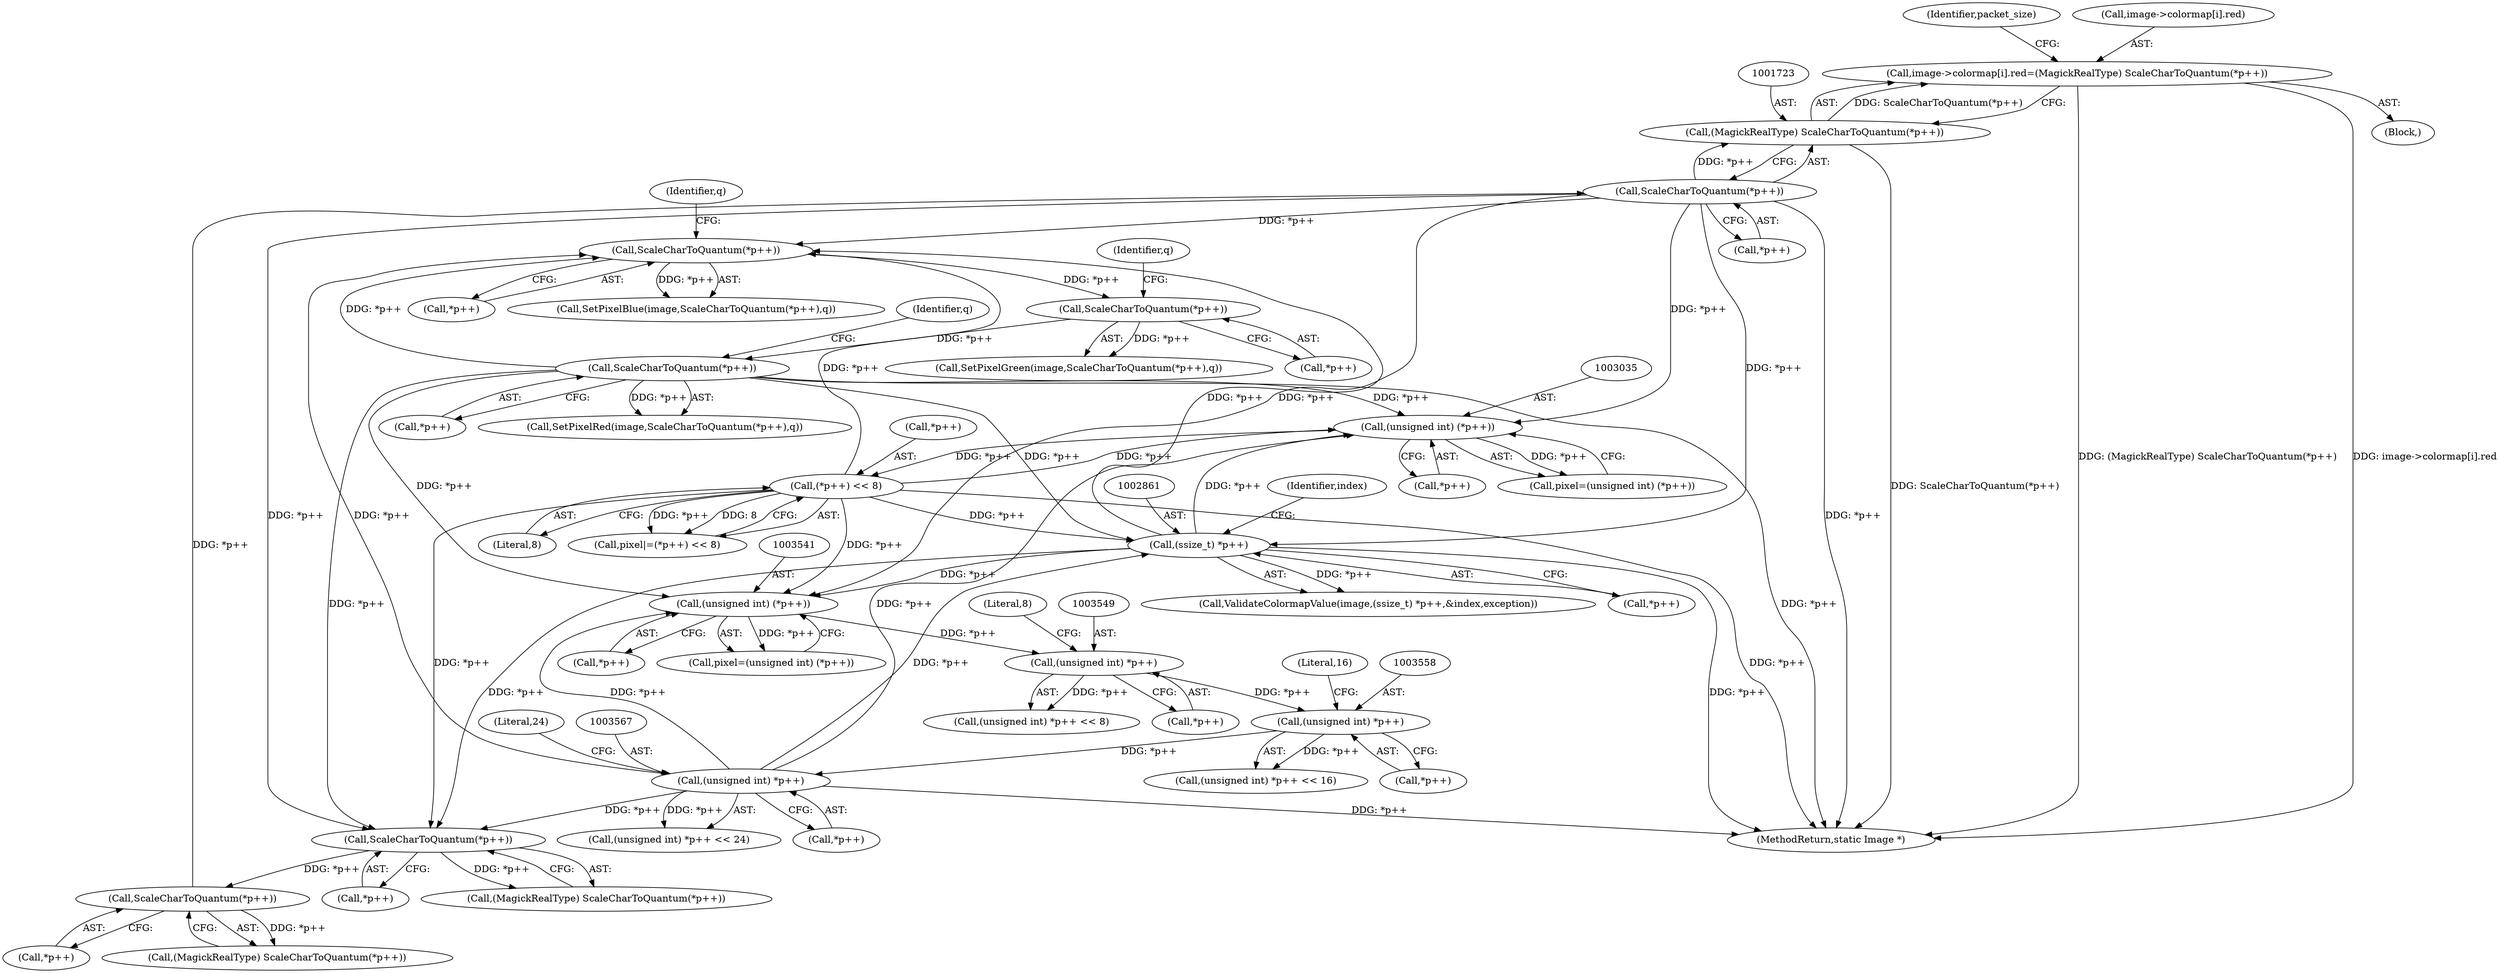 digraph "0_ImageMagick_db0add932fb850d762b02604ca3053b7d7ab6deb@array" {
"1001714" [label="(Call,image->colormap[i].red=(MagickRealType) ScaleCharToQuantum(*p++))"];
"1001722" [label="(Call,(MagickRealType) ScaleCharToQuantum(*p++))"];
"1001724" [label="(Call,ScaleCharToQuantum(*p++))"];
"1001710" [label="(Call,ScaleCharToQuantum(*p++))"];
"1001696" [label="(Call,ScaleCharToQuantum(*p++))"];
"1003385" [label="(Call,ScaleCharToQuantum(*p++))"];
"1003378" [label="(Call,ScaleCharToQuantum(*p++))"];
"1003371" [label="(Call,ScaleCharToQuantum(*p++))"];
"1003041" [label="(Call,(*p++) << 8)"];
"1003034" [label="(Call,(unsigned int) (*p++))"];
"1002860" [label="(Call,(ssize_t) *p++)"];
"1003566" [label="(Call,(unsigned int) *p++)"];
"1003557" [label="(Call,(unsigned int) *p++)"];
"1003548" [label="(Call,(unsigned int) *p++)"];
"1003540" [label="(Call,(unsigned int) (*p++))"];
"1003042" [label="(Call,*p++)"];
"1001725" [label="(Call,*p++)"];
"1003945" [label="(MethodReturn,static Image *)"];
"1003386" [label="(Call,*p++)"];
"1003553" [label="(Literal,8)"];
"1003376" [label="(Call,SetPixelGreen(image,ScaleCharToQuantum(*p++),q))"];
"1001711" [label="(Call,*p++)"];
"1003542" [label="(Call,*p++)"];
"1001724" [label="(Call,ScaleCharToQuantum(*p++))"];
"1003375" [label="(Identifier,q)"];
"1003571" [label="(Literal,24)"];
"1003562" [label="(Literal,16)"];
"1001685" [label="(Block,)"];
"1003379" [label="(Call,*p++)"];
"1003547" [label="(Call,(unsigned int) *p++ << 8)"];
"1003540" [label="(Call,(unsigned int) (*p++))"];
"1003385" [label="(Call,ScaleCharToQuantum(*p++))"];
"1003039" [label="(Call,pixel|=(*p++) << 8)"];
"1003036" [label="(Call,*p++)"];
"1001696" [label="(Call,ScaleCharToQuantum(*p++))"];
"1003568" [label="(Call,*p++)"];
"1001730" [label="(Identifier,packet_size)"];
"1003557" [label="(Call,(unsigned int) *p++)"];
"1001710" [label="(Call,ScaleCharToQuantum(*p++))"];
"1003565" [label="(Call,(unsigned int) *p++ << 24)"];
"1003383" [label="(Call,SetPixelRed(image,ScaleCharToQuantum(*p++),q))"];
"1003559" [label="(Call,*p++)"];
"1002866" [label="(Identifier,index)"];
"1003538" [label="(Call,pixel=(unsigned int) (*p++))"];
"1003041" [label="(Call,(*p++) << 8)"];
"1003371" [label="(Call,ScaleCharToQuantum(*p++))"];
"1003382" [label="(Identifier,q)"];
"1002862" [label="(Call,*p++)"];
"1001715" [label="(Call,image->colormap[i].red)"];
"1001714" [label="(Call,image->colormap[i].red=(MagickRealType) ScaleCharToQuantum(*p++))"];
"1003378" [label="(Call,ScaleCharToQuantum(*p++))"];
"1003550" [label="(Call,*p++)"];
"1003556" [label="(Call,(unsigned int) *p++ << 16)"];
"1001697" [label="(Call,*p++)"];
"1002860" [label="(Call,(ssize_t) *p++)"];
"1003372" [label="(Call,*p++)"];
"1003369" [label="(Call,SetPixelBlue(image,ScaleCharToQuantum(*p++),q))"];
"1003034" [label="(Call,(unsigned int) (*p++))"];
"1001708" [label="(Call,(MagickRealType) ScaleCharToQuantum(*p++))"];
"1001722" [label="(Call,(MagickRealType) ScaleCharToQuantum(*p++))"];
"1003045" [label="(Literal,8)"];
"1002858" [label="(Call,ValidateColormapValue(image,(ssize_t) *p++,&index,exception))"];
"1003548" [label="(Call,(unsigned int) *p++)"];
"1003389" [label="(Identifier,q)"];
"1003566" [label="(Call,(unsigned int) *p++)"];
"1003032" [label="(Call,pixel=(unsigned int) (*p++))"];
"1001694" [label="(Call,(MagickRealType) ScaleCharToQuantum(*p++))"];
"1001714" -> "1001685"  [label="AST: "];
"1001714" -> "1001722"  [label="CFG: "];
"1001715" -> "1001714"  [label="AST: "];
"1001722" -> "1001714"  [label="AST: "];
"1001730" -> "1001714"  [label="CFG: "];
"1001714" -> "1003945"  [label="DDG: (MagickRealType) ScaleCharToQuantum(*p++)"];
"1001714" -> "1003945"  [label="DDG: image->colormap[i].red"];
"1001722" -> "1001714"  [label="DDG: ScaleCharToQuantum(*p++)"];
"1001722" -> "1001724"  [label="CFG: "];
"1001723" -> "1001722"  [label="AST: "];
"1001724" -> "1001722"  [label="AST: "];
"1001722" -> "1003945"  [label="DDG: ScaleCharToQuantum(*p++)"];
"1001724" -> "1001722"  [label="DDG: *p++"];
"1001724" -> "1001725"  [label="CFG: "];
"1001725" -> "1001724"  [label="AST: "];
"1001724" -> "1003945"  [label="DDG: *p++"];
"1001724" -> "1001696"  [label="DDG: *p++"];
"1001710" -> "1001724"  [label="DDG: *p++"];
"1001724" -> "1002860"  [label="DDG: *p++"];
"1001724" -> "1003034"  [label="DDG: *p++"];
"1001724" -> "1003371"  [label="DDG: *p++"];
"1001724" -> "1003540"  [label="DDG: *p++"];
"1001710" -> "1001708"  [label="AST: "];
"1001710" -> "1001711"  [label="CFG: "];
"1001711" -> "1001710"  [label="AST: "];
"1001708" -> "1001710"  [label="CFG: "];
"1001710" -> "1001708"  [label="DDG: *p++"];
"1001696" -> "1001710"  [label="DDG: *p++"];
"1001696" -> "1001694"  [label="AST: "];
"1001696" -> "1001697"  [label="CFG: "];
"1001697" -> "1001696"  [label="AST: "];
"1001694" -> "1001696"  [label="CFG: "];
"1001696" -> "1001694"  [label="DDG: *p++"];
"1003385" -> "1001696"  [label="DDG: *p++"];
"1003041" -> "1001696"  [label="DDG: *p++"];
"1002860" -> "1001696"  [label="DDG: *p++"];
"1003566" -> "1001696"  [label="DDG: *p++"];
"1003385" -> "1003383"  [label="AST: "];
"1003385" -> "1003386"  [label="CFG: "];
"1003386" -> "1003385"  [label="AST: "];
"1003389" -> "1003385"  [label="CFG: "];
"1003385" -> "1003945"  [label="DDG: *p++"];
"1003385" -> "1002860"  [label="DDG: *p++"];
"1003385" -> "1003034"  [label="DDG: *p++"];
"1003385" -> "1003371"  [label="DDG: *p++"];
"1003385" -> "1003383"  [label="DDG: *p++"];
"1003378" -> "1003385"  [label="DDG: *p++"];
"1003385" -> "1003540"  [label="DDG: *p++"];
"1003378" -> "1003376"  [label="AST: "];
"1003378" -> "1003379"  [label="CFG: "];
"1003379" -> "1003378"  [label="AST: "];
"1003382" -> "1003378"  [label="CFG: "];
"1003378" -> "1003376"  [label="DDG: *p++"];
"1003371" -> "1003378"  [label="DDG: *p++"];
"1003371" -> "1003369"  [label="AST: "];
"1003371" -> "1003372"  [label="CFG: "];
"1003372" -> "1003371"  [label="AST: "];
"1003375" -> "1003371"  [label="CFG: "];
"1003371" -> "1003369"  [label="DDG: *p++"];
"1003041" -> "1003371"  [label="DDG: *p++"];
"1002860" -> "1003371"  [label="DDG: *p++"];
"1003566" -> "1003371"  [label="DDG: *p++"];
"1003041" -> "1003039"  [label="AST: "];
"1003041" -> "1003045"  [label="CFG: "];
"1003042" -> "1003041"  [label="AST: "];
"1003045" -> "1003041"  [label="AST: "];
"1003039" -> "1003041"  [label="CFG: "];
"1003041" -> "1003945"  [label="DDG: *p++"];
"1003041" -> "1002860"  [label="DDG: *p++"];
"1003041" -> "1003034"  [label="DDG: *p++"];
"1003041" -> "1003039"  [label="DDG: *p++"];
"1003041" -> "1003039"  [label="DDG: 8"];
"1003034" -> "1003041"  [label="DDG: *p++"];
"1003041" -> "1003540"  [label="DDG: *p++"];
"1003034" -> "1003032"  [label="AST: "];
"1003034" -> "1003036"  [label="CFG: "];
"1003035" -> "1003034"  [label="AST: "];
"1003036" -> "1003034"  [label="AST: "];
"1003032" -> "1003034"  [label="CFG: "];
"1003034" -> "1003032"  [label="DDG: *p++"];
"1002860" -> "1003034"  [label="DDG: *p++"];
"1003566" -> "1003034"  [label="DDG: *p++"];
"1002860" -> "1002858"  [label="AST: "];
"1002860" -> "1002862"  [label="CFG: "];
"1002861" -> "1002860"  [label="AST: "];
"1002862" -> "1002860"  [label="AST: "];
"1002866" -> "1002860"  [label="CFG: "];
"1002860" -> "1003945"  [label="DDG: *p++"];
"1002860" -> "1002858"  [label="DDG: *p++"];
"1003566" -> "1002860"  [label="DDG: *p++"];
"1002860" -> "1003540"  [label="DDG: *p++"];
"1003566" -> "1003565"  [label="AST: "];
"1003566" -> "1003568"  [label="CFG: "];
"1003567" -> "1003566"  [label="AST: "];
"1003568" -> "1003566"  [label="AST: "];
"1003571" -> "1003566"  [label="CFG: "];
"1003566" -> "1003945"  [label="DDG: *p++"];
"1003566" -> "1003540"  [label="DDG: *p++"];
"1003566" -> "1003565"  [label="DDG: *p++"];
"1003557" -> "1003566"  [label="DDG: *p++"];
"1003557" -> "1003556"  [label="AST: "];
"1003557" -> "1003559"  [label="CFG: "];
"1003558" -> "1003557"  [label="AST: "];
"1003559" -> "1003557"  [label="AST: "];
"1003562" -> "1003557"  [label="CFG: "];
"1003557" -> "1003556"  [label="DDG: *p++"];
"1003548" -> "1003557"  [label="DDG: *p++"];
"1003548" -> "1003547"  [label="AST: "];
"1003548" -> "1003550"  [label="CFG: "];
"1003549" -> "1003548"  [label="AST: "];
"1003550" -> "1003548"  [label="AST: "];
"1003553" -> "1003548"  [label="CFG: "];
"1003548" -> "1003547"  [label="DDG: *p++"];
"1003540" -> "1003548"  [label="DDG: *p++"];
"1003540" -> "1003538"  [label="AST: "];
"1003540" -> "1003542"  [label="CFG: "];
"1003541" -> "1003540"  [label="AST: "];
"1003542" -> "1003540"  [label="AST: "];
"1003538" -> "1003540"  [label="CFG: "];
"1003540" -> "1003538"  [label="DDG: *p++"];
}
